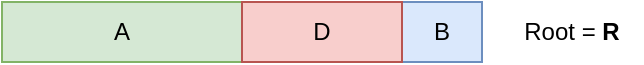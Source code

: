 <mxfile version="13.7.9" type="device"><diagram id="GzOgYw2bMC3IP-vDRVvN" name="Page-1"><mxGraphModel dx="1408" dy="720" grid="1" gridSize="10" guides="1" tooltips="1" connect="1" arrows="1" fold="1" page="1" pageScale="1" pageWidth="850" pageHeight="1100" math="0" shadow="0"><root><mxCell id="0"/><mxCell id="1" parent="0"/><mxCell id="lTzB86-93bsHHSe3bBCF-9" value="A" style="rounded=0;whiteSpace=wrap;html=1;fillColor=#d5e8d4;strokeColor=#82b366;" vertex="1" parent="1"><mxGeometry x="40" y="40" width="120" height="30" as="geometry"/></mxCell><mxCell id="lTzB86-93bsHHSe3bBCF-10" value="B" style="rounded=0;whiteSpace=wrap;html=1;fillColor=#dae8fc;strokeColor=#6c8ebf;" vertex="1" parent="1"><mxGeometry x="240" y="40" width="40" height="30" as="geometry"/></mxCell><mxCell id="lTzB86-93bsHHSe3bBCF-11" value="D" style="rounded=0;whiteSpace=wrap;html=1;fillColor=#f8cecc;strokeColor=#b85450;" vertex="1" parent="1"><mxGeometry x="160" y="40" width="80" height="30" as="geometry"/></mxCell><mxCell id="lTzB86-93bsHHSe3bBCF-13" value="Root = &lt;b&gt;R&lt;/b&gt;" style="text;html=1;strokeColor=none;fillColor=none;align=center;verticalAlign=middle;whiteSpace=wrap;rounded=0;" vertex="1" parent="1"><mxGeometry x="290" y="45" width="70" height="20" as="geometry"/></mxCell></root></mxGraphModel></diagram></mxfile>